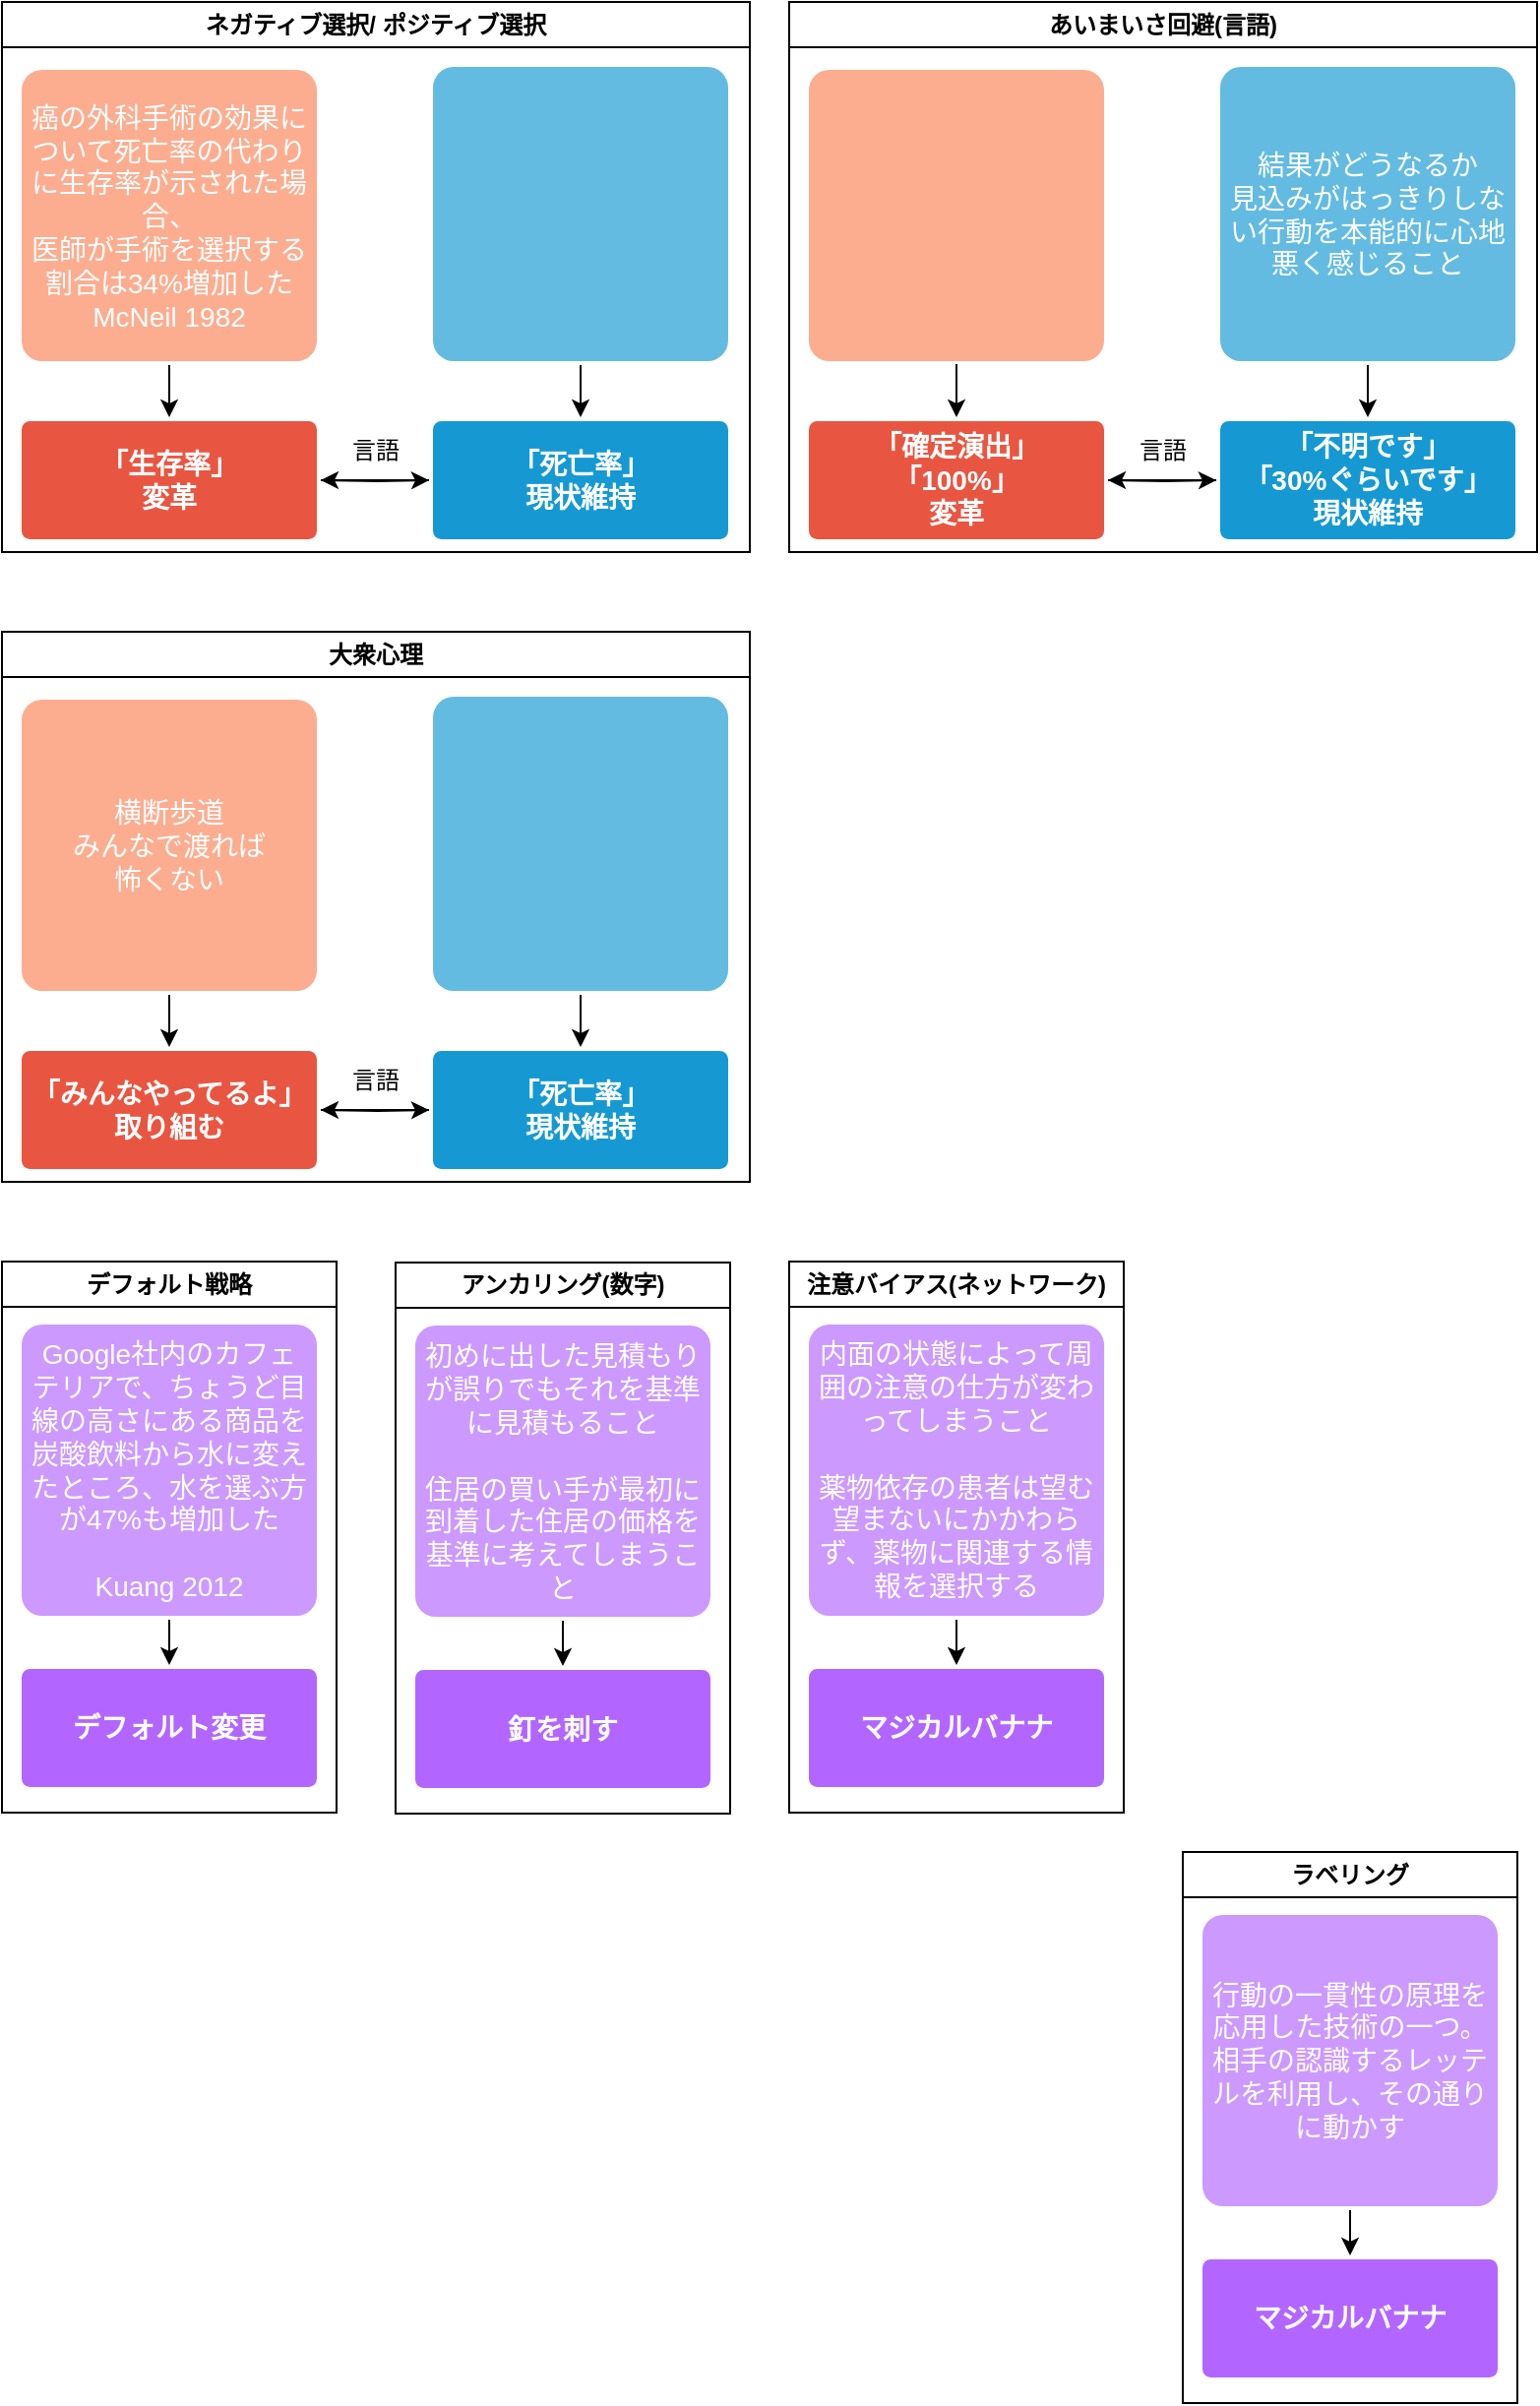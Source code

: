 <mxfile>
    <diagram id="8uavdRPdeD0MPug_ECWc" name="ページ1">
        <mxGraphModel dx="902" dy="549" grid="1" gridSize="10" guides="1" tooltips="1" connect="1" arrows="1" fold="1" page="1" pageScale="1" pageWidth="827" pageHeight="1169" math="0" shadow="0">
            <root>
                <mxCell id="0"/>
                <mxCell id="1" parent="0"/>
                <mxCell id="2" value="あいまいさ回避(言語)" style="swimlane;whiteSpace=wrap;html=1;" parent="1" vertex="1">
                    <mxGeometry x="440" y="40" width="380" height="279.5" as="geometry"/>
                </mxCell>
                <mxCell id="3" style="edgeStyle=orthogonalEdgeStyle;rounded=0;orthogonalLoop=1;jettySize=auto;html=1;" parent="2" source="4" edge="1">
                    <mxGeometry relative="1" as="geometry">
                        <mxPoint x="162" y="243" as="targetPoint"/>
                    </mxGeometry>
                </mxCell>
                <mxCell id="4" value="「不明です」&lt;br&gt;「30%ぐらいです」&lt;br&gt;現状維持" style="rounded=1;whiteSpace=wrap;html=1;shadow=0;labelBackgroundColor=none;strokeColor=none;strokeWidth=3;fillColor=#1699d3;fontFamily=Helvetica;fontSize=14;fontColor=#FFFFFF;align=center;spacing=5;fontStyle=1;arcSize=7;perimeterSpacing=2;" parent="2" vertex="1">
                    <mxGeometry x="219" y="213" width="150" height="60" as="geometry"/>
                </mxCell>
                <mxCell id="5" style="edgeStyle=orthogonalEdgeStyle;rounded=0;orthogonalLoop=1;jettySize=auto;html=1;entryX=0;entryY=0.5;entryDx=0;entryDy=0;" parent="2" target="4" edge="1">
                    <mxGeometry relative="1" as="geometry">
                        <mxPoint x="162" y="243" as="sourcePoint"/>
                    </mxGeometry>
                </mxCell>
                <mxCell id="6" style="edgeStyle=orthogonalEdgeStyle;rounded=0;orthogonalLoop=1;jettySize=auto;html=1;" parent="2" edge="1">
                    <mxGeometry relative="1" as="geometry">
                        <mxPoint x="85" y="184" as="sourcePoint"/>
                        <mxPoint x="85" y="211" as="targetPoint"/>
                    </mxGeometry>
                </mxCell>
                <mxCell id="7" style="edgeStyle=orthogonalEdgeStyle;rounded=0;orthogonalLoop=1;jettySize=auto;html=1;entryX=0.5;entryY=0;entryDx=0;entryDy=0;" parent="2" source="8" target="4" edge="1">
                    <mxGeometry relative="1" as="geometry"/>
                </mxCell>
                <mxCell id="8" value="結果がどうなるか&lt;br&gt;見込みがはっきりしない行動を本能的に心地悪く感じること" style="rounded=1;whiteSpace=wrap;html=1;shadow=0;labelBackgroundColor=none;strokeColor=none;strokeWidth=3;fillColor=#64bbe2;fontFamily=Helvetica;fontSize=14;fontColor=#FFFFFF;align=center;spacing=5;arcSize=7;perimeterSpacing=2;" parent="2" vertex="1">
                    <mxGeometry x="219" y="33" width="150" height="149.5" as="geometry"/>
                </mxCell>
                <mxCell id="9" value="言語" style="text;html=1;strokeColor=none;fillColor=none;align=center;verticalAlign=middle;whiteSpace=wrap;rounded=0;" parent="2" vertex="1">
                    <mxGeometry x="160" y="213" width="60" height="30" as="geometry"/>
                </mxCell>
                <mxCell id="10" value="「確定演出」&lt;br style=&quot;border-color: var(--border-color);&quot;&gt;「100%」&lt;br style=&quot;border-color: var(--border-color);&quot;&gt;変革" style="rounded=1;whiteSpace=wrap;html=1;shadow=0;labelBackgroundColor=none;strokeColor=none;strokeWidth=3;fillColor=#e85642;fontFamily=Helvetica;fontSize=14;fontColor=#FFFFFF;align=center;spacing=5;fontStyle=1;arcSize=7;perimeterSpacing=2;" parent="2" vertex="1">
                    <mxGeometry x="10" y="213" width="150" height="60" as="geometry"/>
                </mxCell>
                <mxCell id="11" value="" style="rounded=1;whiteSpace=wrap;html=1;shadow=0;labelBackgroundColor=none;strokeColor=none;strokeWidth=3;fillColor=#FCAD90;fontFamily=Helvetica;fontSize=14;fontColor=#FFFFFF;align=center;spacing=5;arcSize=7;perimeterSpacing=2;" parent="2" vertex="1">
                    <mxGeometry x="10" y="34.5" width="150" height="148" as="geometry"/>
                </mxCell>
                <mxCell id="12" value="ネガティブ選択/ ポジティブ選択" style="swimlane;whiteSpace=wrap;html=1;startSize=23;" parent="1" vertex="1">
                    <mxGeometry x="40" y="40" width="380" height="279.5" as="geometry"/>
                </mxCell>
                <mxCell id="13" style="edgeStyle=orthogonalEdgeStyle;rounded=0;orthogonalLoop=1;jettySize=auto;html=1;" parent="12" source="14" edge="1">
                    <mxGeometry relative="1" as="geometry">
                        <mxPoint x="162" y="243" as="targetPoint"/>
                    </mxGeometry>
                </mxCell>
                <mxCell id="14" value="「死亡率」&lt;br&gt;現状維持" style="rounded=1;whiteSpace=wrap;html=1;shadow=0;labelBackgroundColor=none;strokeColor=none;strokeWidth=3;fillColor=#1699d3;fontFamily=Helvetica;fontSize=14;fontColor=#FFFFFF;align=center;spacing=5;fontStyle=1;arcSize=7;perimeterSpacing=2;" parent="12" vertex="1">
                    <mxGeometry x="219" y="213" width="150" height="60" as="geometry"/>
                </mxCell>
                <mxCell id="15" style="edgeStyle=orthogonalEdgeStyle;rounded=0;orthogonalLoop=1;jettySize=auto;html=1;entryX=0;entryY=0.5;entryDx=0;entryDy=0;" parent="12" target="14" edge="1">
                    <mxGeometry relative="1" as="geometry">
                        <mxPoint x="162" y="243" as="sourcePoint"/>
                    </mxGeometry>
                </mxCell>
                <mxCell id="16" style="edgeStyle=orthogonalEdgeStyle;rounded=0;orthogonalLoop=1;jettySize=auto;html=1;entryX=0.5;entryY=0;entryDx=0;entryDy=0;" parent="12" source="17" target="14" edge="1">
                    <mxGeometry relative="1" as="geometry"/>
                </mxCell>
                <mxCell id="17" value="" style="rounded=1;whiteSpace=wrap;html=1;shadow=0;labelBackgroundColor=none;strokeColor=none;strokeWidth=3;fillColor=#64bbe2;fontFamily=Helvetica;fontSize=14;fontColor=#FFFFFF;align=center;spacing=5;arcSize=7;perimeterSpacing=2;" parent="12" vertex="1">
                    <mxGeometry x="219" y="33" width="150" height="149.5" as="geometry"/>
                </mxCell>
                <mxCell id="18" value="言語" style="text;html=1;strokeColor=none;fillColor=none;align=center;verticalAlign=middle;whiteSpace=wrap;rounded=0;" parent="12" vertex="1">
                    <mxGeometry x="160" y="213" width="60" height="30" as="geometry"/>
                </mxCell>
                <mxCell id="19" style="edgeStyle=orthogonalEdgeStyle;rounded=0;orthogonalLoop=1;jettySize=auto;html=1;entryX=0.5;entryY=0;entryDx=0;entryDy=0;" parent="12" source="20" target="21" edge="1">
                    <mxGeometry relative="1" as="geometry"/>
                </mxCell>
                <mxCell id="20" value="癌の外科手術の効果について死亡率の代わりに生存率が示された場合、&lt;br style=&quot;border-color: var(--border-color);&quot;&gt;医師が手術を選択する割合は34%増加した&lt;br style=&quot;border-color: var(--border-color);&quot;&gt;McNeil 1982" style="rounded=1;whiteSpace=wrap;html=1;shadow=0;labelBackgroundColor=none;strokeColor=none;strokeWidth=3;fillColor=#FCAD90;fontFamily=Helvetica;fontSize=14;fontColor=#FFFFFF;align=center;spacing=5;arcSize=7;perimeterSpacing=2;" parent="12" vertex="1">
                    <mxGeometry x="10" y="34.5" width="150" height="148" as="geometry"/>
                </mxCell>
                <mxCell id="21" value="「生存率」&lt;br style=&quot;border-color: var(--border-color);&quot;&gt;変革" style="rounded=1;whiteSpace=wrap;html=1;shadow=0;labelBackgroundColor=none;strokeColor=none;strokeWidth=3;fillColor=#e85642;fontFamily=Helvetica;fontSize=14;fontColor=#FFFFFF;align=center;spacing=5;fontStyle=1;arcSize=7;perimeterSpacing=2;" parent="12" vertex="1">
                    <mxGeometry x="10" y="213" width="150" height="60" as="geometry"/>
                </mxCell>
                <mxCell id="22" value="大衆心理" style="swimlane;whiteSpace=wrap;html=1;" parent="1" vertex="1">
                    <mxGeometry x="40" y="360" width="380" height="279.5" as="geometry"/>
                </mxCell>
                <mxCell id="23" style="edgeStyle=orthogonalEdgeStyle;rounded=0;orthogonalLoop=1;jettySize=auto;html=1;" parent="22" source="24" edge="1">
                    <mxGeometry relative="1" as="geometry">
                        <mxPoint x="162" y="243" as="targetPoint"/>
                    </mxGeometry>
                </mxCell>
                <mxCell id="24" value="「死亡率」&lt;br&gt;現状維持" style="rounded=1;whiteSpace=wrap;html=1;shadow=0;labelBackgroundColor=none;strokeColor=none;strokeWidth=3;fillColor=#1699d3;fontFamily=Helvetica;fontSize=14;fontColor=#FFFFFF;align=center;spacing=5;fontStyle=1;arcSize=7;perimeterSpacing=2;" parent="22" vertex="1">
                    <mxGeometry x="219" y="213" width="150" height="60" as="geometry"/>
                </mxCell>
                <mxCell id="25" style="edgeStyle=orthogonalEdgeStyle;rounded=0;orthogonalLoop=1;jettySize=auto;html=1;entryX=0;entryY=0.5;entryDx=0;entryDy=0;" parent="22" target="24" edge="1">
                    <mxGeometry relative="1" as="geometry">
                        <mxPoint x="162" y="243" as="sourcePoint"/>
                    </mxGeometry>
                </mxCell>
                <mxCell id="26" style="edgeStyle=orthogonalEdgeStyle;rounded=0;orthogonalLoop=1;jettySize=auto;html=1;entryX=0.5;entryY=0;entryDx=0;entryDy=0;" parent="22" source="27" target="24" edge="1">
                    <mxGeometry relative="1" as="geometry"/>
                </mxCell>
                <mxCell id="27" value="" style="rounded=1;whiteSpace=wrap;html=1;shadow=0;labelBackgroundColor=none;strokeColor=none;strokeWidth=3;fillColor=#64bbe2;fontFamily=Helvetica;fontSize=14;fontColor=#FFFFFF;align=center;spacing=5;arcSize=7;perimeterSpacing=2;" parent="22" vertex="1">
                    <mxGeometry x="219" y="33" width="150" height="149.5" as="geometry"/>
                </mxCell>
                <mxCell id="28" value="言語" style="text;html=1;strokeColor=none;fillColor=none;align=center;verticalAlign=middle;whiteSpace=wrap;rounded=0;" parent="22" vertex="1">
                    <mxGeometry x="160" y="213" width="60" height="30" as="geometry"/>
                </mxCell>
                <mxCell id="29" style="edgeStyle=orthogonalEdgeStyle;rounded=0;orthogonalLoop=1;jettySize=auto;html=1;entryX=0.5;entryY=0;entryDx=0;entryDy=0;" parent="22" source="30" target="31" edge="1">
                    <mxGeometry relative="1" as="geometry"/>
                </mxCell>
                <mxCell id="30" value="横断歩道&lt;br&gt;みんなで渡れば&lt;br&gt;怖くない" style="rounded=1;whiteSpace=wrap;html=1;shadow=0;labelBackgroundColor=none;strokeColor=none;strokeWidth=3;fillColor=#FCAD90;fontFamily=Helvetica;fontSize=14;fontColor=#FFFFFF;align=center;spacing=5;arcSize=7;perimeterSpacing=2;" parent="22" vertex="1">
                    <mxGeometry x="10" y="34.5" width="150" height="148" as="geometry"/>
                </mxCell>
                <mxCell id="31" value="「みんなやってるよ」&lt;br&gt;取り組む" style="rounded=1;whiteSpace=wrap;html=1;shadow=0;labelBackgroundColor=none;strokeColor=none;strokeWidth=3;fillColor=#e85642;fontFamily=Helvetica;fontSize=14;fontColor=#FFFFFF;align=center;spacing=5;fontStyle=1;arcSize=7;perimeterSpacing=2;" parent="22" vertex="1">
                    <mxGeometry x="10" y="213" width="150" height="60" as="geometry"/>
                </mxCell>
                <mxCell id="32" value="アンカリング(数字)" style="swimlane;whiteSpace=wrap;html=1;" parent="1" vertex="1">
                    <mxGeometry x="240" y="680.5" width="170" height="280" as="geometry"/>
                </mxCell>
                <mxCell id="33" value="釘を刺す" style="rounded=1;whiteSpace=wrap;html=1;shadow=0;labelBackgroundColor=none;strokeColor=none;strokeWidth=3;fillColor=#B266FF;fontFamily=Helvetica;fontSize=14;fontColor=#FFFFFF;align=center;spacing=5;fontStyle=1;arcSize=7;perimeterSpacing=2;" parent="32" vertex="1">
                    <mxGeometry x="10" y="207" width="150" height="60" as="geometry"/>
                </mxCell>
                <mxCell id="34" style="edgeStyle=orthogonalEdgeStyle;rounded=0;orthogonalLoop=1;jettySize=auto;html=1;entryX=0.5;entryY=0;entryDx=0;entryDy=0;" parent="32" source="35" target="33" edge="1">
                    <mxGeometry relative="1" as="geometry"/>
                </mxCell>
                <mxCell id="35" value="初めに出した見積もりが誤りでもそれを基準に見積もること&lt;br&gt;&lt;br&gt;住居の買い手が最初に到着した住居の価格を基準に考えてしまうこと" style="rounded=1;whiteSpace=wrap;html=1;shadow=0;labelBackgroundColor=none;strokeColor=none;strokeWidth=3;fillColor=#CC99FF;fontFamily=Helvetica;fontSize=14;fontColor=#FFFFFF;align=center;spacing=5;arcSize=7;perimeterSpacing=2;" parent="32" vertex="1">
                    <mxGeometry x="10" y="32" width="150" height="148" as="geometry"/>
                </mxCell>
                <mxCell id="36" value="デフォルト戦略" style="swimlane;whiteSpace=wrap;html=1;" parent="1" vertex="1">
                    <mxGeometry x="40" y="680" width="170" height="280" as="geometry"/>
                </mxCell>
                <mxCell id="37" value="デフォルト変更" style="rounded=1;whiteSpace=wrap;html=1;shadow=0;labelBackgroundColor=none;strokeColor=none;strokeWidth=3;fillColor=#B266FF;fontFamily=Helvetica;fontSize=14;fontColor=#FFFFFF;align=center;spacing=5;fontStyle=1;arcSize=7;perimeterSpacing=2;" parent="36" vertex="1">
                    <mxGeometry x="10" y="207" width="150" height="60" as="geometry"/>
                </mxCell>
                <mxCell id="38" style="edgeStyle=orthogonalEdgeStyle;rounded=0;orthogonalLoop=1;jettySize=auto;html=1;entryX=0.5;entryY=0;entryDx=0;entryDy=0;" parent="36" source="39" target="37" edge="1">
                    <mxGeometry relative="1" as="geometry"/>
                </mxCell>
                <mxCell id="39" value="Google社内のカフェテリアで、ちょうど目線の高さにある商品を&lt;br style=&quot;border-color: var(--border-color);&quot;&gt;炭酸飲料から水に変えたところ、水を選ぶ方が47%も増加した&lt;br style=&quot;border-color: var(--border-color);&quot;&gt;&lt;br style=&quot;border-color: var(--border-color);&quot;&gt;Kuang 2012" style="rounded=1;whiteSpace=wrap;html=1;shadow=0;labelBackgroundColor=none;strokeColor=none;strokeWidth=3;fillColor=#CC99FF;fontFamily=Helvetica;fontSize=14;fontColor=#FFFFFF;align=center;spacing=5;arcSize=7;perimeterSpacing=2;" parent="36" vertex="1">
                    <mxGeometry x="10" y="32" width="150" height="148" as="geometry"/>
                </mxCell>
                <mxCell id="40" value="注意バイアス(ネットワーク)" style="swimlane;whiteSpace=wrap;html=1;" parent="1" vertex="1">
                    <mxGeometry x="440" y="680" width="170" height="280" as="geometry"/>
                </mxCell>
                <mxCell id="41" value="マジカルバナナ" style="rounded=1;whiteSpace=wrap;html=1;shadow=0;labelBackgroundColor=none;strokeColor=none;strokeWidth=3;fillColor=#B266FF;fontFamily=Helvetica;fontSize=14;fontColor=#FFFFFF;align=center;spacing=5;fontStyle=1;arcSize=7;perimeterSpacing=2;" parent="40" vertex="1">
                    <mxGeometry x="10" y="207" width="150" height="60" as="geometry"/>
                </mxCell>
                <mxCell id="42" style="edgeStyle=orthogonalEdgeStyle;rounded=0;orthogonalLoop=1;jettySize=auto;html=1;entryX=0.5;entryY=0;entryDx=0;entryDy=0;" parent="40" source="43" target="41" edge="1">
                    <mxGeometry relative="1" as="geometry"/>
                </mxCell>
                <mxCell id="43" value="内面の状態によって周囲の注意の仕方が変わってしまうこと&lt;br&gt;&lt;br&gt;薬物依存の患者は望む望まないにかかわらず、薬物に関連する情報を選択する" style="rounded=1;whiteSpace=wrap;html=1;shadow=0;labelBackgroundColor=none;strokeColor=none;strokeWidth=3;fillColor=#CC99FF;fontFamily=Helvetica;fontSize=14;fontColor=#FFFFFF;align=center;spacing=5;arcSize=7;perimeterSpacing=2;" parent="40" vertex="1">
                    <mxGeometry x="10" y="32" width="150" height="148" as="geometry"/>
                </mxCell>
                <mxCell id="48" value="ラベリング" style="swimlane;whiteSpace=wrap;html=1;" parent="1" vertex="1">
                    <mxGeometry x="640" y="980" width="170" height="280" as="geometry"/>
                </mxCell>
                <mxCell id="49" value="マジカルバナナ" style="rounded=1;whiteSpace=wrap;html=1;shadow=0;labelBackgroundColor=none;strokeColor=none;strokeWidth=3;fillColor=#B266FF;fontFamily=Helvetica;fontSize=14;fontColor=#FFFFFF;align=center;spacing=5;fontStyle=1;arcSize=7;perimeterSpacing=2;" parent="48" vertex="1">
                    <mxGeometry x="10" y="207" width="150" height="60" as="geometry"/>
                </mxCell>
                <mxCell id="50" style="edgeStyle=orthogonalEdgeStyle;rounded=0;orthogonalLoop=1;jettySize=auto;html=1;entryX=0.5;entryY=0;entryDx=0;entryDy=0;" parent="48" source="51" target="49" edge="1">
                    <mxGeometry relative="1" as="geometry"/>
                </mxCell>
                <mxCell id="51" value="行動の一貫性の原理を&lt;div&gt;応用した技術の一つ。&lt;/div&gt;&lt;div&gt;相手の認識するレッテルを利用し、その通りに動かす&lt;/div&gt;" style="rounded=1;whiteSpace=wrap;html=1;shadow=0;labelBackgroundColor=none;strokeColor=none;strokeWidth=3;fillColor=#CC99FF;fontFamily=Helvetica;fontSize=14;fontColor=#FFFFFF;align=center;spacing=5;arcSize=7;perimeterSpacing=2;" parent="48" vertex="1">
                    <mxGeometry x="10" y="32" width="150" height="148" as="geometry"/>
                </mxCell>
            </root>
        </mxGraphModel>
    </diagram>
</mxfile>